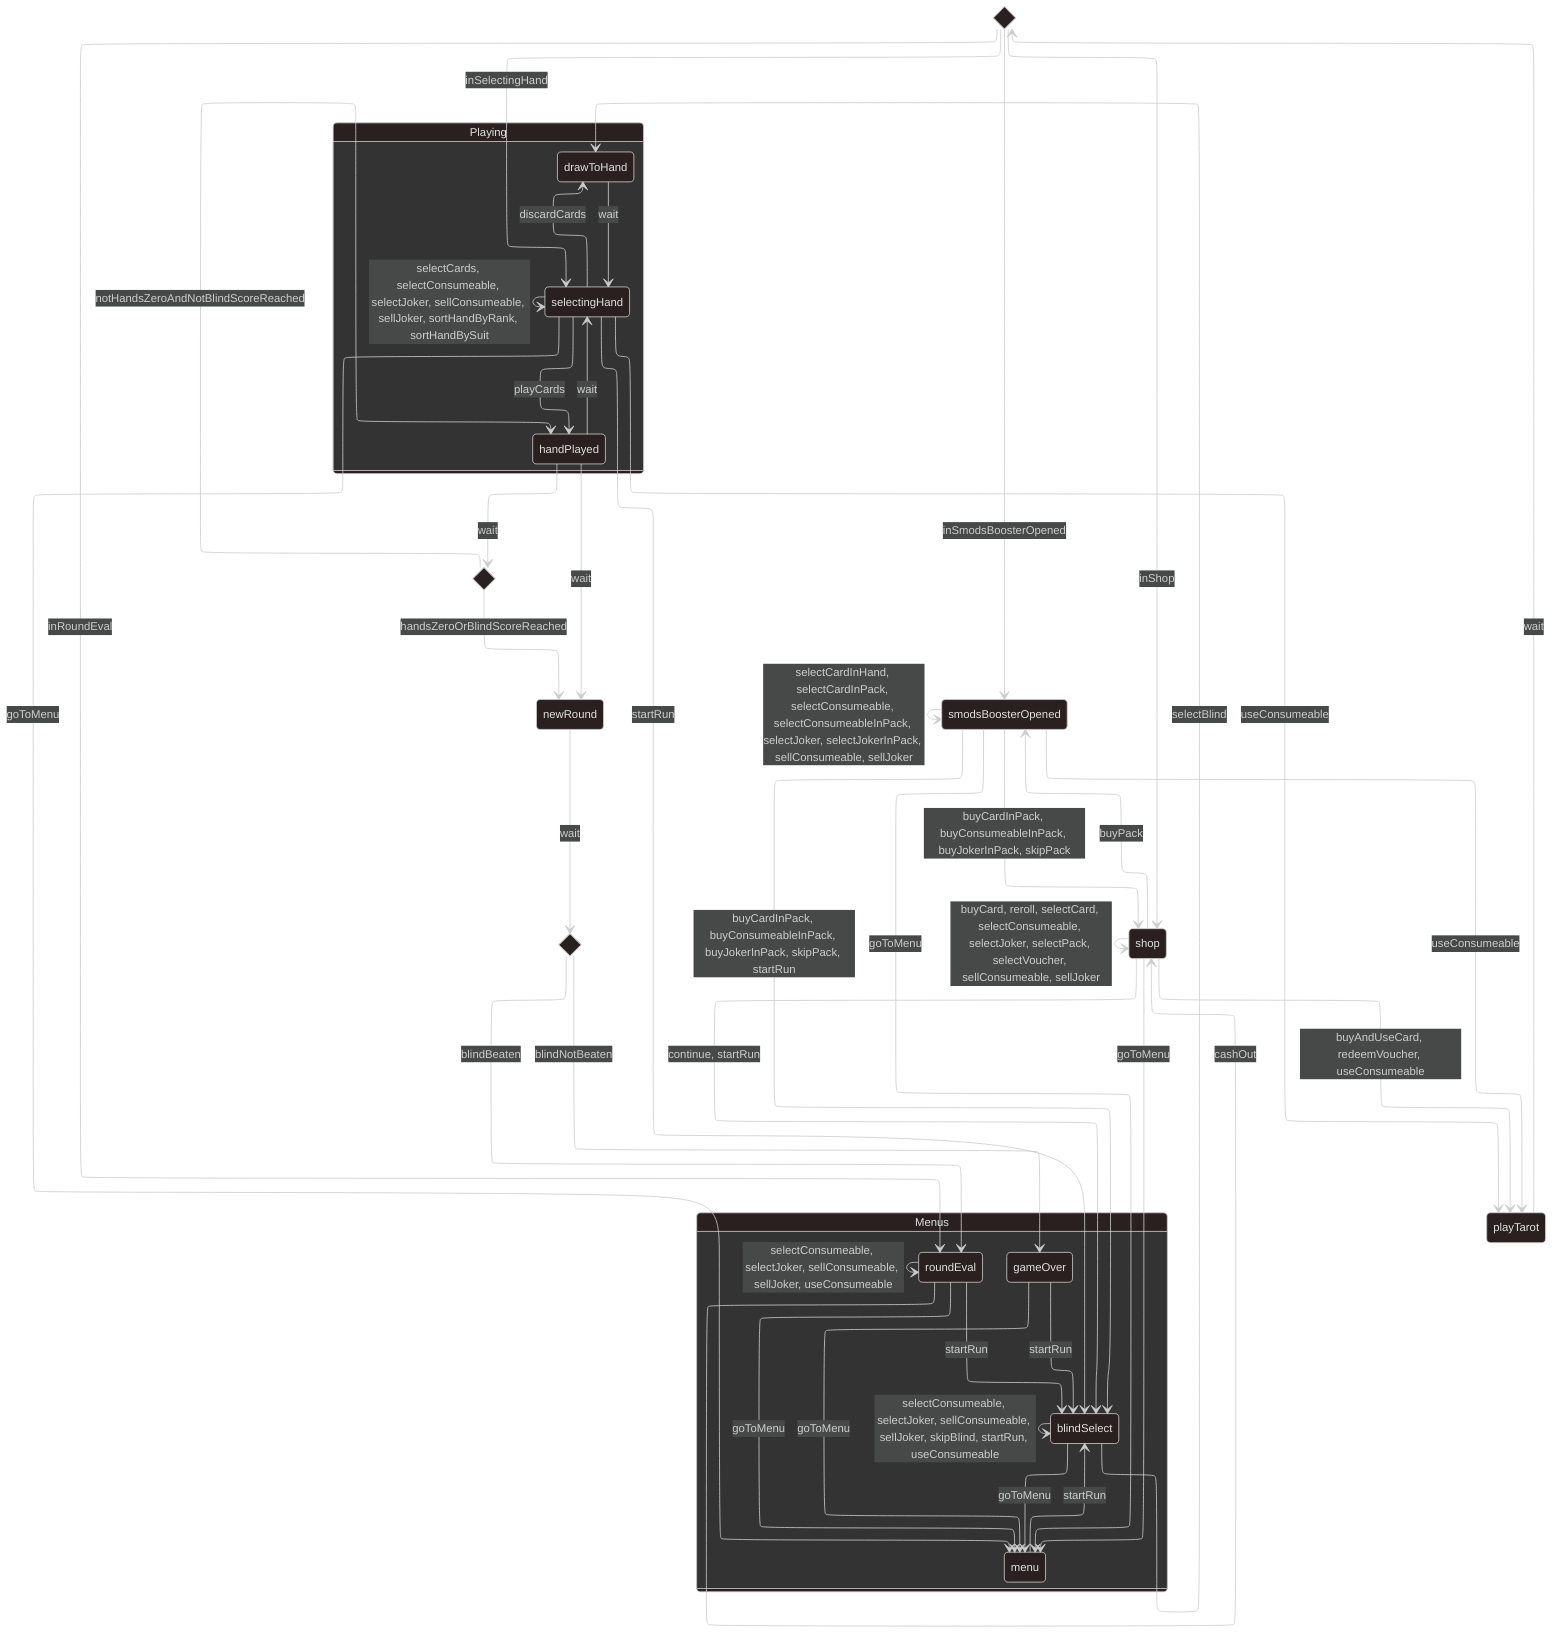 ---
config:
  theme: neo-dark
  layout: elk
---
stateDiagram
  direction TB

state Playing {
    drawToHand
    selectingHand
    handPlayed
}

state Menus {
    menu
    blindSelect
    gameOver
    roundEval
}

  blindSelect --> menu:goToMenu
  blindSelect --> drawToHand:selectBlind
  blindSelect --> blindSelect:selectConsumeable, selectJoker, sellConsumeable, sellJoker, skipBlind, startRun, useConsumeable
  drawToHand --> selectingHand:wait
  gameOver --> menu:goToMenu
  gameOver --> blindSelect:startRun

  state isHandsZeroOrBlindScoreReached <<choice>>
	handPlayed --> isHandsZeroOrBlindScoreReached:wait
	isHandsZeroOrBlindScoreReached --> newRound:handsZeroOrBlindScoreReached
	isHandsZeroOrBlindScoreReached --> handPlayed:notHandsZeroAndNotBlindScoreReached

  handPlayed --> newRound:wait
  handPlayed --> selectingHand:wait
  menu --> blindSelect:startRun


  state isBlindBeaten <<choice>>
    newRound --> isBlindBeaten:wait
    isBlindBeaten --> gameOver:blindNotBeaten
    isBlindBeaten --> roundEval:blindBeaten

  state inState <<choice>>
    playTarot --> inState:wait
    inState --> roundEval:inRoundEval
    inState --> selectingHand:inSelectingHand
    inState --> shop:inShop
    inState --> smodsBoosterOpened:inSmodsBoosterOpened

  roundEval --> shop:cashOut
  roundEval --> menu:goToMenu
  roundEval --> roundEval:selectConsumeable, selectJoker, sellConsumeable, sellJoker, useConsumeable
  roundEval --> blindSelect:startRun
  selectingHand --> drawToHand:discardCards
  selectingHand --> menu:goToMenu
  selectingHand --> handPlayed:playCards
  selectingHand --> selectingHand:selectCards, selectConsumeable, selectJoker, sellConsumeable, sellJoker, sortHandByRank, sortHandBySuit
  selectingHand --> blindSelect:startRun
  selectingHand --> playTarot:useConsumeable
  shop --> playTarot:buyAndUseCard, redeemVoucher, useConsumeable
  shop --> shop:buyCard, reroll, selectCard, selectConsumeable, selectJoker, selectPack, selectVoucher, sellConsumeable, sellJoker
  shop --> smodsBoosterOpened:buyPack
  shop --> blindSelect:continue, startRun
  shop --> menu:goToMenu
  smodsBoosterOpened --> blindSelect:buyCardInPack, buyConsumeableInPack, buyJokerInPack, skipPack, startRun
  smodsBoosterOpened --> shop:buyCardInPack, buyConsumeableInPack, buyJokerInPack, skipPack
  smodsBoosterOpened --> menu:goToMenu
  smodsBoosterOpened --> smodsBoosterOpened:selectCardInHand, selectCardInPack, selectConsumeable, selectConsumeableInPack, selectJoker, selectJokerInPack, sellConsumeable, sellJoker
  smodsBoosterOpened --> playTarot:useConsumeable